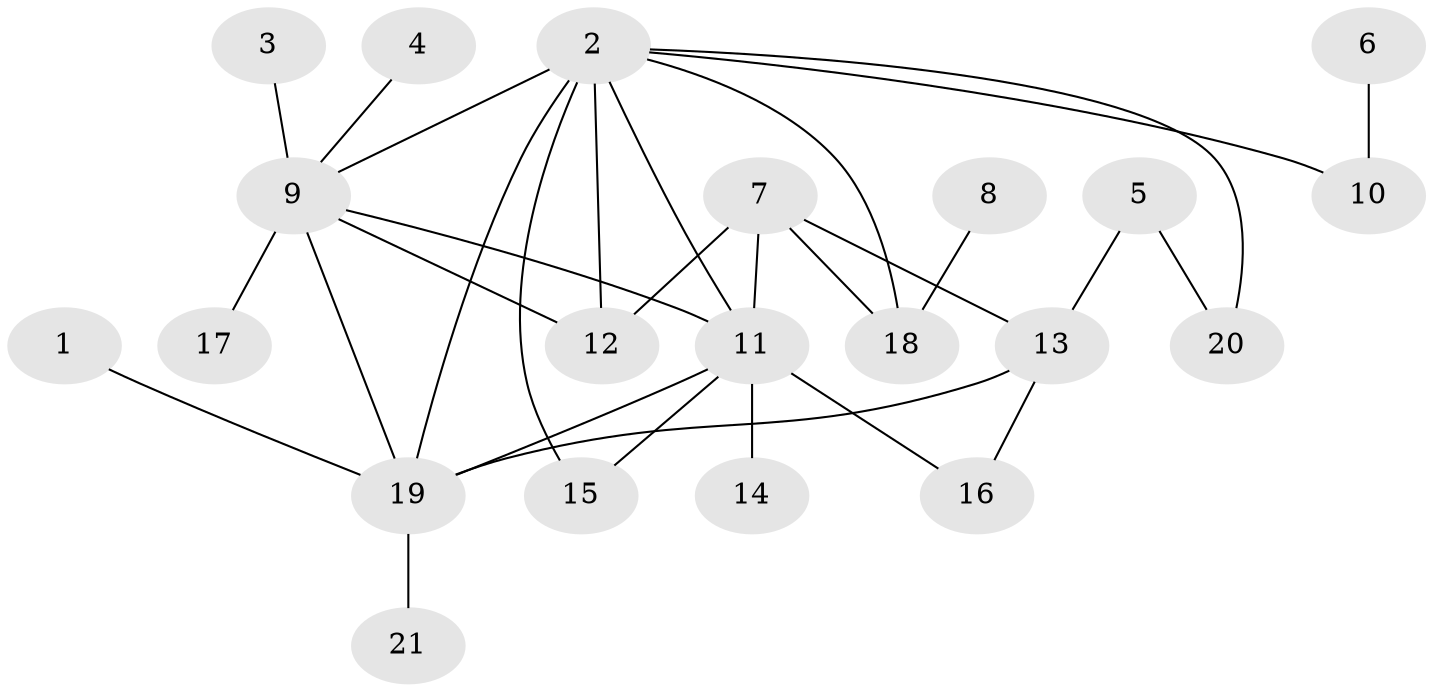 // original degree distribution, {2: 0.1346153846153846, 9: 0.019230769230769232, 8: 0.038461538461538464, 5: 0.057692307692307696, 6: 0.019230769230769232, 4: 0.057692307692307696, 10: 0.019230769230769232, 1: 0.5576923076923077, 3: 0.09615384615384616}
// Generated by graph-tools (version 1.1) at 2025/37/03/04/25 23:37:44]
// undirected, 21 vertices, 30 edges
graph export_dot {
  node [color=gray90,style=filled];
  1;
  2;
  3;
  4;
  5;
  6;
  7;
  8;
  9;
  10;
  11;
  12;
  13;
  14;
  15;
  16;
  17;
  18;
  19;
  20;
  21;
  1 -- 19 [weight=1.0];
  2 -- 9 [weight=1.0];
  2 -- 10 [weight=1.0];
  2 -- 11 [weight=1.0];
  2 -- 12 [weight=1.0];
  2 -- 15 [weight=1.0];
  2 -- 18 [weight=1.0];
  2 -- 19 [weight=1.0];
  2 -- 20 [weight=1.0];
  3 -- 9 [weight=1.0];
  4 -- 9 [weight=1.0];
  5 -- 13 [weight=1.0];
  5 -- 20 [weight=1.0];
  6 -- 10 [weight=1.0];
  7 -- 11 [weight=1.0];
  7 -- 12 [weight=1.0];
  7 -- 13 [weight=2.0];
  7 -- 18 [weight=1.0];
  8 -- 18 [weight=1.0];
  9 -- 11 [weight=1.0];
  9 -- 12 [weight=2.0];
  9 -- 17 [weight=1.0];
  9 -- 19 [weight=1.0];
  11 -- 14 [weight=1.0];
  11 -- 15 [weight=1.0];
  11 -- 16 [weight=1.0];
  11 -- 19 [weight=1.0];
  13 -- 16 [weight=1.0];
  13 -- 19 [weight=1.0];
  19 -- 21 [weight=1.0];
}
